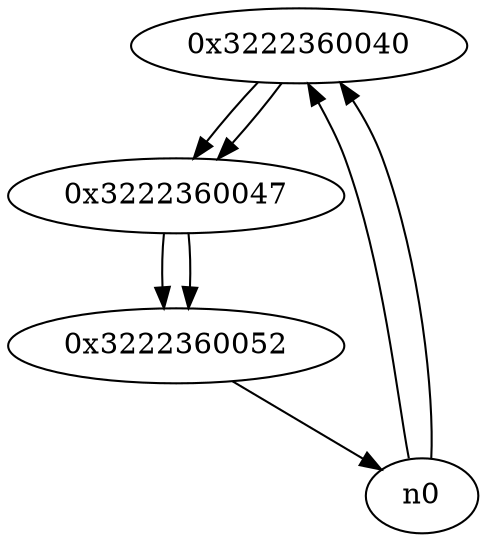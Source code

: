 digraph G{
/* nodes */
  n1 [label="0x3222360040"]
  n2 [label="0x3222360047"]
  n3 [label="0x3222360052"]
/* edges */
n1 -> n2;
n0 -> n1;
n0 -> n1;
n2 -> n3;
n1 -> n2;
n3 -> n0;
n2 -> n3;
}
